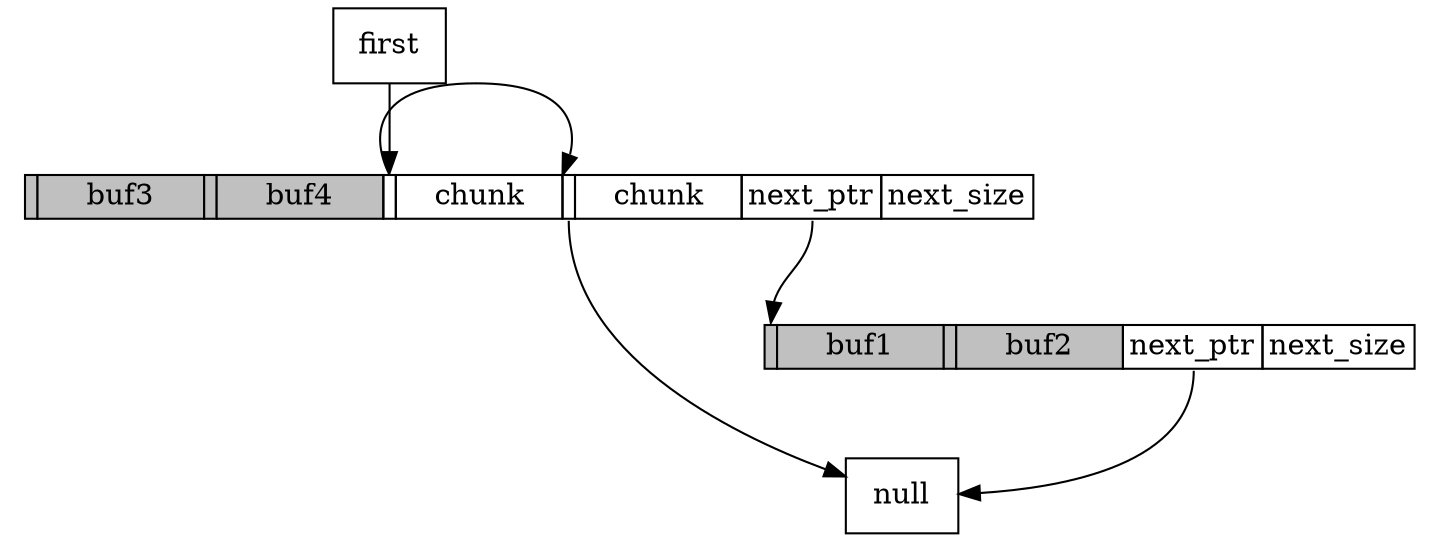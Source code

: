 digraph structs {
    node [shape=plaintext]
    rankdir = TB;


    block1 [label=<
        <table border="0" cellborder="1" cellspacing="0">
            <tr>
                <td bgcolor="gray" port="f1.0"></td>
                <td bgcolor="gray" port="f1" width="80">buf1</td>
                <td bgcolor="gray" port="f2.0"></td>
                <td bgcolor="gray" port="f2" width="80">buf2</td>
                <td port="f3">next_ptr</td>
                <td>next_size</td>
            </tr>
        </table>
    >];

    block2 [label=<
        <table border="0" cellborder="1" cellspacing="0">
            <tr>
                <td bgcolor="gray" port="f1.0"></td>
                <td bgcolor="gray" port="f1" width="80">buf3</td>
                <td bgcolor="gray" port="f2.0"></td>
                <td bgcolor="gray" port="f2" width="80">buf4</td>
                <td port="f3.0"></td>
                <td port="f3" width="80">chunk</td>
                <td port="f4.0"></td>
                <td port="f4" width="80">chunk</td>
                <td port="f5">next_ptr</td>
                <td>next_size</td>
            </tr>
        </table>
    >];

    first [shape="box", label="first"]

    null [shape="box", label="null"]


block2:"f5" -> block1:"f1.0";
first -> block2:"f3.0";
block2:"f3.0":n -> block2:"f4.0":nw;
block2:"f4.0" -> null;
block1:"f3" -> null;

}

